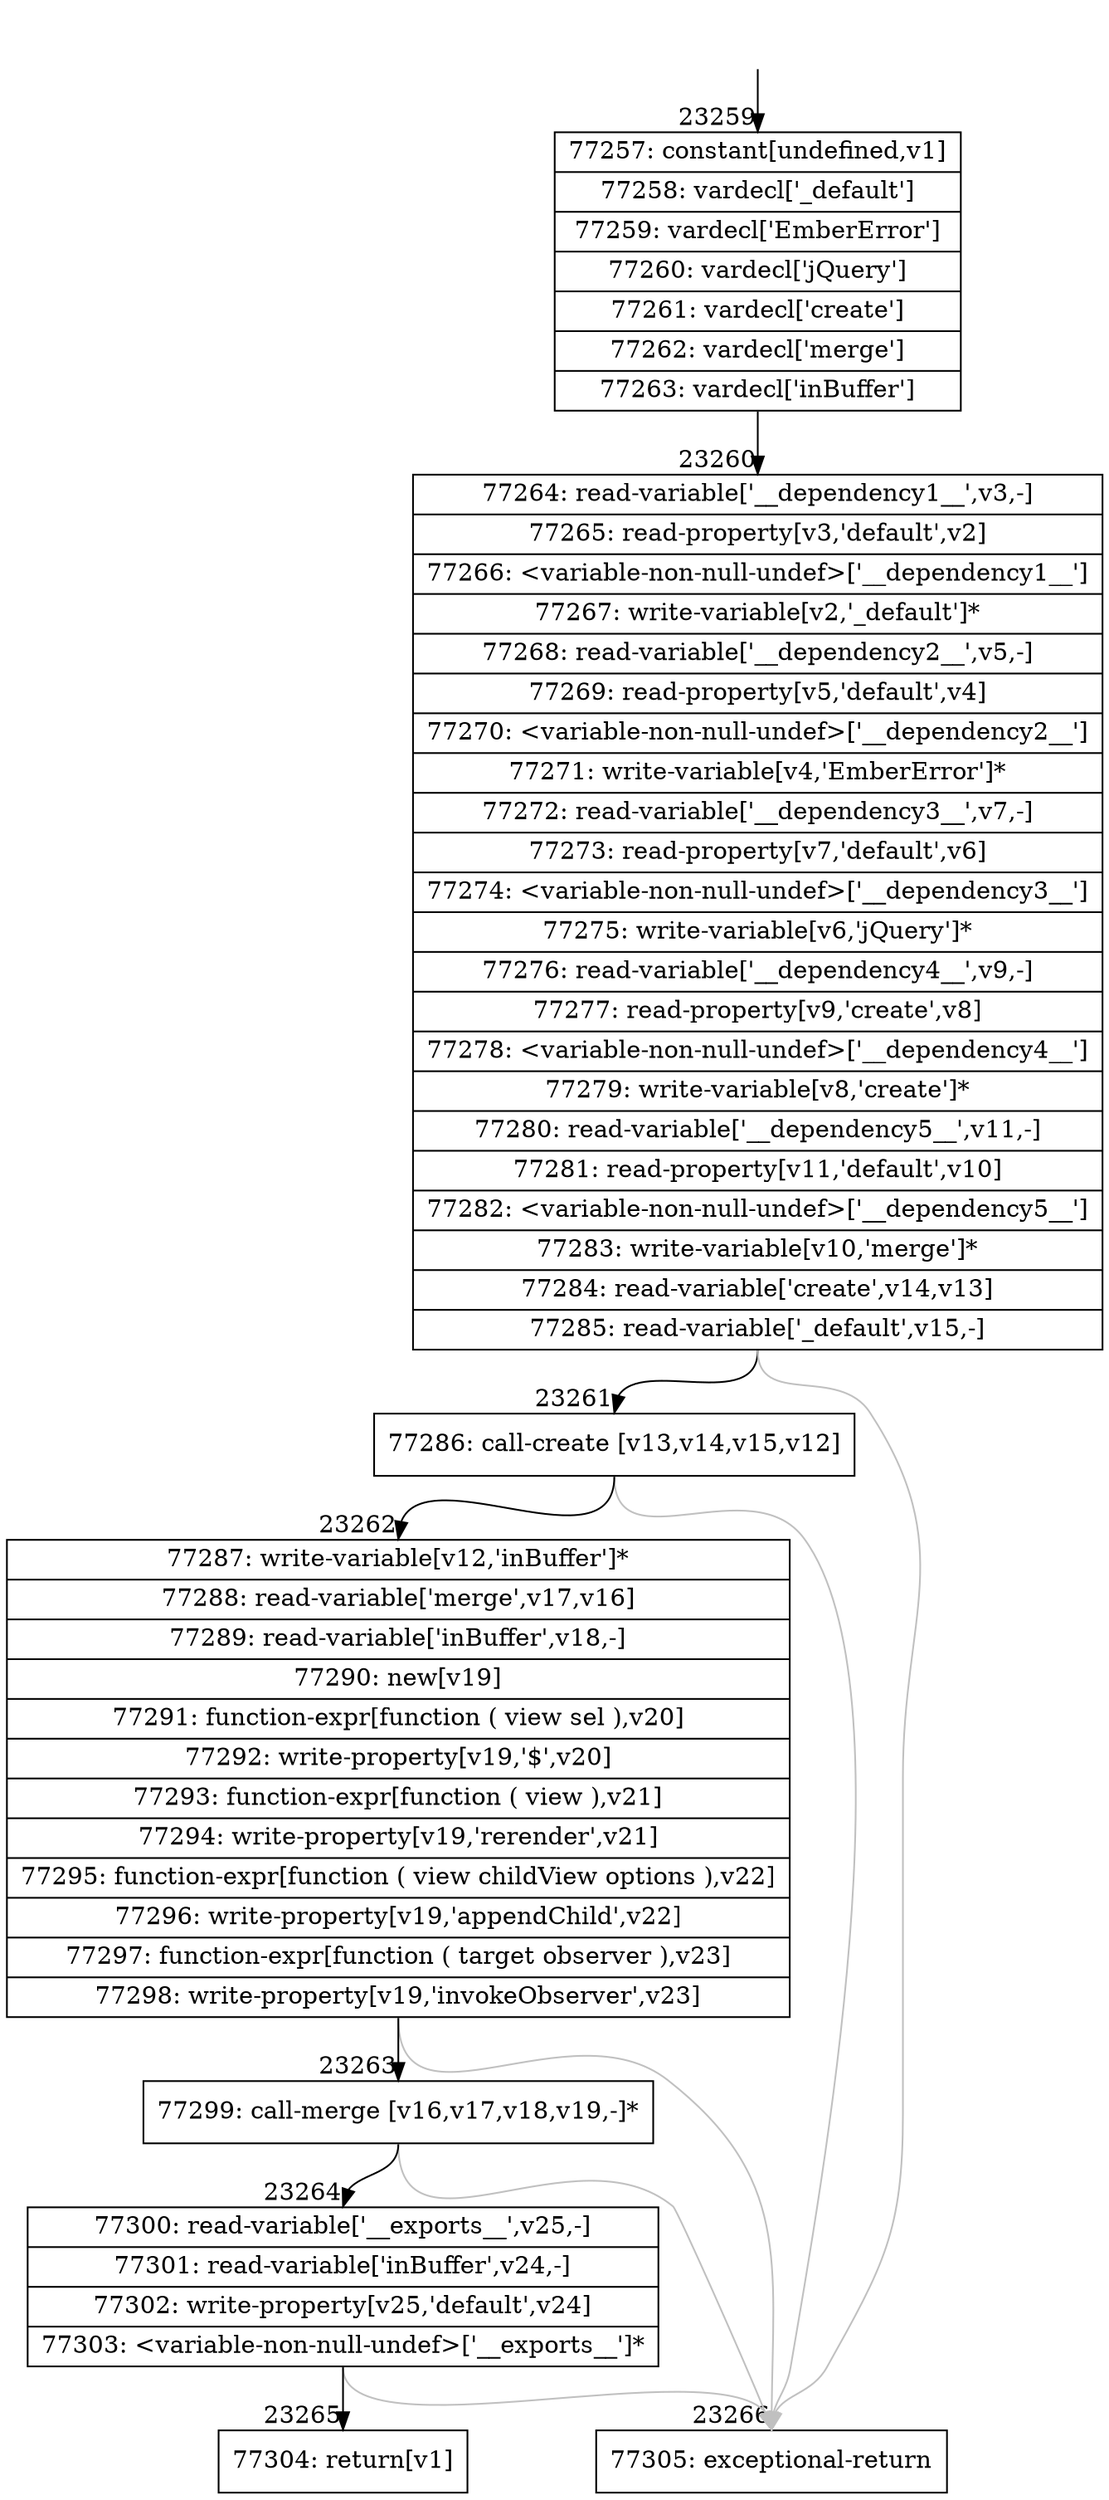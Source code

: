 digraph {
rankdir="TD"
BB_entry2026[shape=none,label=""];
BB_entry2026 -> BB23259 [tailport=s, headport=n, headlabel="    23259"]
BB23259 [shape=record label="{77257: constant[undefined,v1]|77258: vardecl['_default']|77259: vardecl['EmberError']|77260: vardecl['jQuery']|77261: vardecl['create']|77262: vardecl['merge']|77263: vardecl['inBuffer']}" ] 
BB23259 -> BB23260 [tailport=s, headport=n, headlabel="      23260"]
BB23260 [shape=record label="{77264: read-variable['__dependency1__',v3,-]|77265: read-property[v3,'default',v2]|77266: \<variable-non-null-undef\>['__dependency1__']|77267: write-variable[v2,'_default']*|77268: read-variable['__dependency2__',v5,-]|77269: read-property[v5,'default',v4]|77270: \<variable-non-null-undef\>['__dependency2__']|77271: write-variable[v4,'EmberError']*|77272: read-variable['__dependency3__',v7,-]|77273: read-property[v7,'default',v6]|77274: \<variable-non-null-undef\>['__dependency3__']|77275: write-variable[v6,'jQuery']*|77276: read-variable['__dependency4__',v9,-]|77277: read-property[v9,'create',v8]|77278: \<variable-non-null-undef\>['__dependency4__']|77279: write-variable[v8,'create']*|77280: read-variable['__dependency5__',v11,-]|77281: read-property[v11,'default',v10]|77282: \<variable-non-null-undef\>['__dependency5__']|77283: write-variable[v10,'merge']*|77284: read-variable['create',v14,v13]|77285: read-variable['_default',v15,-]}" ] 
BB23260 -> BB23261 [tailport=s, headport=n, headlabel="      23261"]
BB23260 -> BB23266 [tailport=s, headport=n, color=gray, headlabel="      23266"]
BB23261 [shape=record label="{77286: call-create [v13,v14,v15,v12]}" ] 
BB23261 -> BB23262 [tailport=s, headport=n, headlabel="      23262"]
BB23261 -> BB23266 [tailport=s, headport=n, color=gray]
BB23262 [shape=record label="{77287: write-variable[v12,'inBuffer']*|77288: read-variable['merge',v17,v16]|77289: read-variable['inBuffer',v18,-]|77290: new[v19]|77291: function-expr[function ( view sel ),v20]|77292: write-property[v19,'$',v20]|77293: function-expr[function ( view ),v21]|77294: write-property[v19,'rerender',v21]|77295: function-expr[function ( view childView options ),v22]|77296: write-property[v19,'appendChild',v22]|77297: function-expr[function ( target observer ),v23]|77298: write-property[v19,'invokeObserver',v23]}" ] 
BB23262 -> BB23263 [tailport=s, headport=n, headlabel="      23263"]
BB23262 -> BB23266 [tailport=s, headport=n, color=gray]
BB23263 [shape=record label="{77299: call-merge [v16,v17,v18,v19,-]*}" ] 
BB23263 -> BB23264 [tailport=s, headport=n, headlabel="      23264"]
BB23263 -> BB23266 [tailport=s, headport=n, color=gray]
BB23264 [shape=record label="{77300: read-variable['__exports__',v25,-]|77301: read-variable['inBuffer',v24,-]|77302: write-property[v25,'default',v24]|77303: \<variable-non-null-undef\>['__exports__']*}" ] 
BB23264 -> BB23265 [tailport=s, headport=n, headlabel="      23265"]
BB23264 -> BB23266 [tailport=s, headport=n, color=gray]
BB23265 [shape=record label="{77304: return[v1]}" ] 
BB23266 [shape=record label="{77305: exceptional-return}" ] 
//#$~ 43356
}
